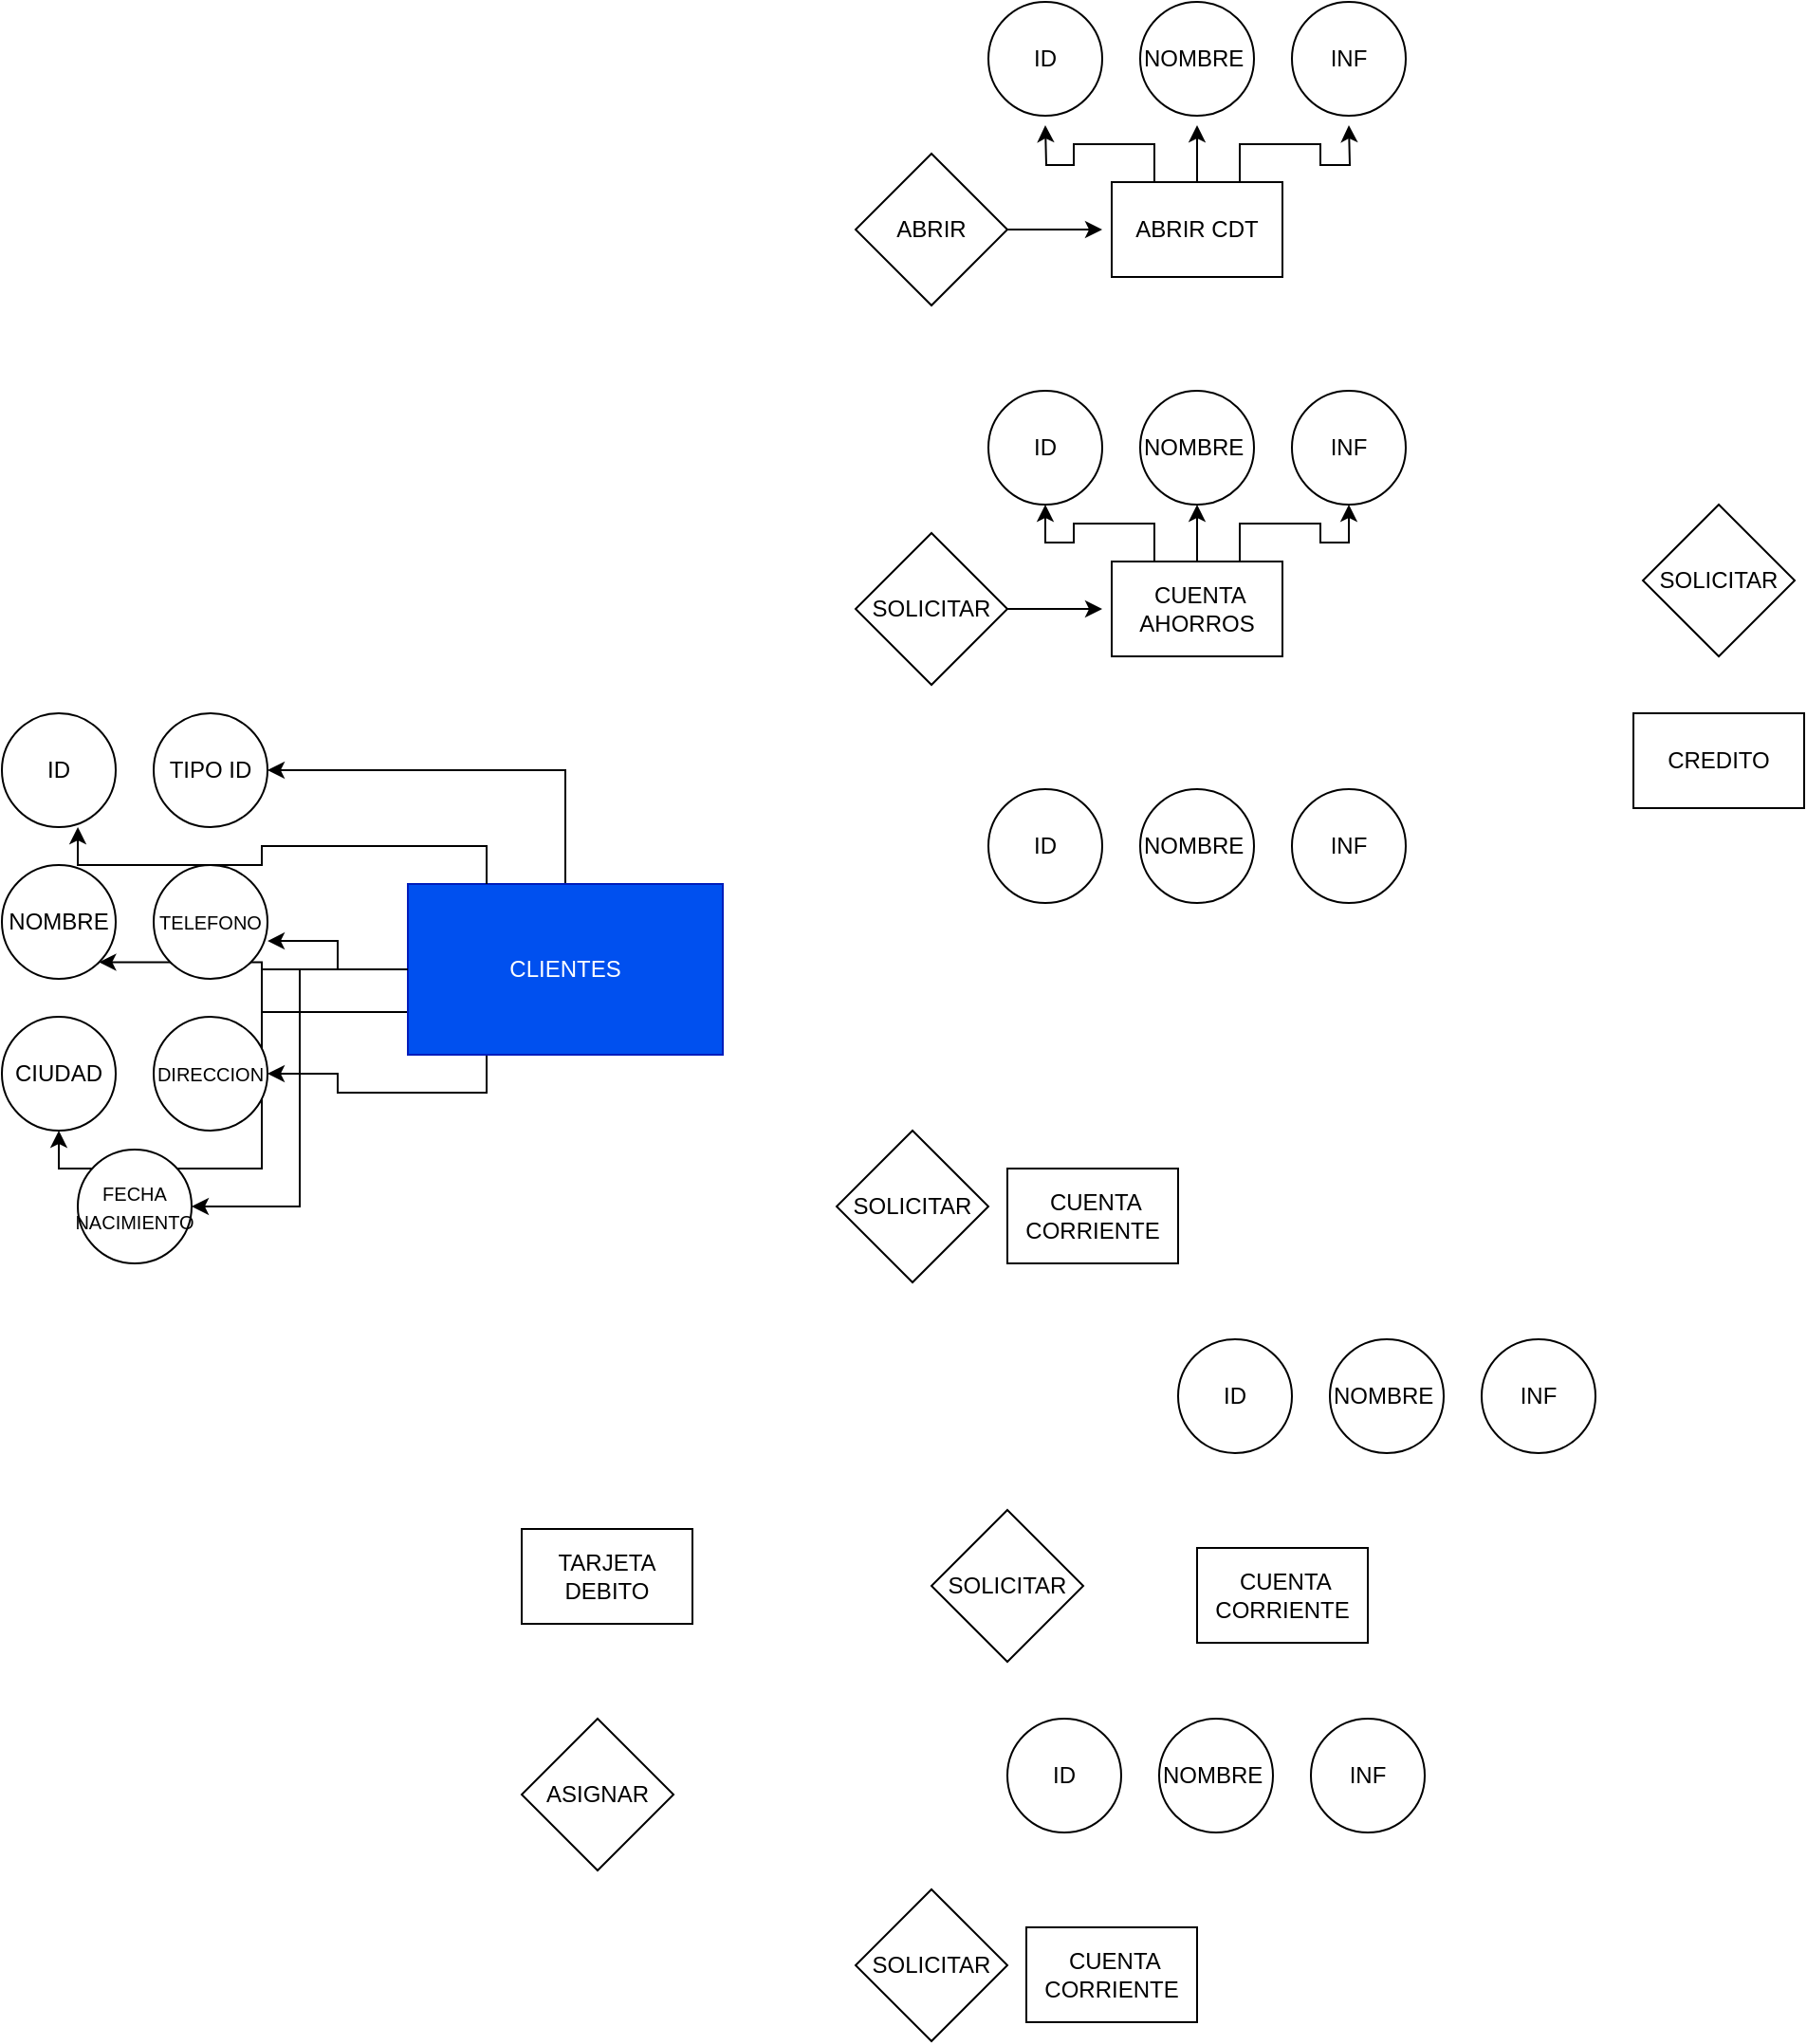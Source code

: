 <mxfile version="27.1.6">
  <diagram name="Página-1" id="VmD-yL4hsFWsiunB92W7">
    <mxGraphModel dx="1426" dy="797" grid="1" gridSize="10" guides="1" tooltips="1" connect="1" arrows="1" fold="1" page="1" pageScale="1" pageWidth="827" pageHeight="1169" math="0" shadow="0">
      <root>
        <mxCell id="0" />
        <mxCell id="1" parent="0" />
        <mxCell id="uigy-FgtRVpShGd_WQau-39" style="edgeStyle=orthogonalEdgeStyle;rounded=0;orthogonalLoop=1;jettySize=auto;html=1;exitX=0.5;exitY=0;exitDx=0;exitDy=0;entryX=1;entryY=0.5;entryDx=0;entryDy=0;" edge="1" parent="1" source="uigy-FgtRVpShGd_WQau-1" target="uigy-FgtRVpShGd_WQau-33">
          <mxGeometry relative="1" as="geometry" />
        </mxCell>
        <mxCell id="uigy-FgtRVpShGd_WQau-42" style="edgeStyle=orthogonalEdgeStyle;rounded=0;orthogonalLoop=1;jettySize=auto;html=1;exitX=0;exitY=0.75;exitDx=0;exitDy=0;entryX=1;entryY=1;entryDx=0;entryDy=0;" edge="1" parent="1" source="uigy-FgtRVpShGd_WQau-1" target="uigy-FgtRVpShGd_WQau-34">
          <mxGeometry relative="1" as="geometry" />
        </mxCell>
        <mxCell id="uigy-FgtRVpShGd_WQau-43" style="edgeStyle=orthogonalEdgeStyle;rounded=0;orthogonalLoop=1;jettySize=auto;html=1;exitX=0.25;exitY=1;exitDx=0;exitDy=0;entryX=1;entryY=0.5;entryDx=0;entryDy=0;" edge="1" parent="1" source="uigy-FgtRVpShGd_WQau-1" target="uigy-FgtRVpShGd_WQau-35">
          <mxGeometry relative="1" as="geometry" />
        </mxCell>
        <mxCell id="uigy-FgtRVpShGd_WQau-45" style="edgeStyle=orthogonalEdgeStyle;rounded=0;orthogonalLoop=1;jettySize=auto;html=1;entryX=1;entryY=0.5;entryDx=0;entryDy=0;" edge="1" parent="1" source="uigy-FgtRVpShGd_WQau-1" target="uigy-FgtRVpShGd_WQau-38">
          <mxGeometry relative="1" as="geometry" />
        </mxCell>
        <mxCell id="uigy-FgtRVpShGd_WQau-46" style="edgeStyle=orthogonalEdgeStyle;rounded=0;orthogonalLoop=1;jettySize=auto;html=1;entryX=0.5;entryY=1;entryDx=0;entryDy=0;" edge="1" parent="1" source="uigy-FgtRVpShGd_WQau-1" target="uigy-FgtRVpShGd_WQau-37">
          <mxGeometry relative="1" as="geometry" />
        </mxCell>
        <mxCell id="uigy-FgtRVpShGd_WQau-1" value="CLIENTES" style="rounded=0;whiteSpace=wrap;html=1;fillColor=#0050ef;fontColor=#ffffff;strokeColor=#001DBC;" vertex="1" parent="1">
          <mxGeometry x="264" y="920" width="166" height="90" as="geometry" />
        </mxCell>
        <mxCell id="uigy-FgtRVpShGd_WQau-4" value="ASIGNAR" style="rhombus;whiteSpace=wrap;html=1;" vertex="1" parent="1">
          <mxGeometry x="324" y="1360" width="80" height="80" as="geometry" />
        </mxCell>
        <mxCell id="uigy-FgtRVpShGd_WQau-10" value="NOMBRE&amp;nbsp;" style="ellipse;whiteSpace=wrap;html=1;" vertex="1" parent="1">
          <mxGeometry x="650" y="455" width="60" height="60" as="geometry" />
        </mxCell>
        <mxCell id="uigy-FgtRVpShGd_WQau-12" value="ID" style="ellipse;whiteSpace=wrap;html=1;" vertex="1" parent="1">
          <mxGeometry x="570" y="455" width="60" height="60" as="geometry" />
        </mxCell>
        <mxCell id="uigy-FgtRVpShGd_WQau-13" value="INF" style="ellipse;whiteSpace=wrap;html=1;" vertex="1" parent="1">
          <mxGeometry x="730" y="455" width="60" height="60" as="geometry" />
        </mxCell>
        <mxCell id="uigy-FgtRVpShGd_WQau-17" value="NOMBRE&amp;nbsp;" style="ellipse;whiteSpace=wrap;html=1;" vertex="1" parent="1">
          <mxGeometry x="650" y="660" width="60" height="60" as="geometry" />
        </mxCell>
        <mxCell id="uigy-FgtRVpShGd_WQau-18" value="ID" style="ellipse;whiteSpace=wrap;html=1;" vertex="1" parent="1">
          <mxGeometry x="570" y="660" width="60" height="60" as="geometry" />
        </mxCell>
        <mxCell id="uigy-FgtRVpShGd_WQau-19" value="INF" style="ellipse;whiteSpace=wrap;html=1;" vertex="1" parent="1">
          <mxGeometry x="730" y="660" width="60" height="60" as="geometry" />
        </mxCell>
        <mxCell id="uigy-FgtRVpShGd_WQau-20" value="&amp;nbsp;CUENTA CORRIENTE" style="rounded=0;whiteSpace=wrap;html=1;" vertex="1" parent="1">
          <mxGeometry x="590" y="1470" width="90" height="50" as="geometry" />
        </mxCell>
        <mxCell id="uigy-FgtRVpShGd_WQau-21" value="NOMBRE&amp;nbsp;" style="ellipse;whiteSpace=wrap;html=1;" vertex="1" parent="1">
          <mxGeometry x="660" y="1360" width="60" height="60" as="geometry" />
        </mxCell>
        <mxCell id="uigy-FgtRVpShGd_WQau-22" value="ID" style="ellipse;whiteSpace=wrap;html=1;" vertex="1" parent="1">
          <mxGeometry x="580" y="1360" width="60" height="60" as="geometry" />
        </mxCell>
        <mxCell id="uigy-FgtRVpShGd_WQau-23" value="INF" style="ellipse;whiteSpace=wrap;html=1;" vertex="1" parent="1">
          <mxGeometry x="740" y="1360" width="60" height="60" as="geometry" />
        </mxCell>
        <mxCell id="uigy-FgtRVpShGd_WQau-24" value="&lt;div&gt;TARJETA DEBITO&lt;/div&gt;" style="rounded=0;whiteSpace=wrap;html=1;" vertex="1" parent="1">
          <mxGeometry x="324" y="1260" width="90" height="50" as="geometry" />
        </mxCell>
        <mxCell id="uigy-FgtRVpShGd_WQau-63" style="edgeStyle=orthogonalEdgeStyle;rounded=0;orthogonalLoop=1;jettySize=auto;html=1;entryX=0.5;entryY=1;entryDx=0;entryDy=0;" edge="1" parent="1" source="uigy-FgtRVpShGd_WQau-25" target="uigy-FgtRVpShGd_WQau-17">
          <mxGeometry relative="1" as="geometry" />
        </mxCell>
        <mxCell id="uigy-FgtRVpShGd_WQau-64" style="edgeStyle=orthogonalEdgeStyle;rounded=0;orthogonalLoop=1;jettySize=auto;html=1;exitX=0.25;exitY=0;exitDx=0;exitDy=0;entryX=0.5;entryY=1;entryDx=0;entryDy=0;" edge="1" parent="1" source="uigy-FgtRVpShGd_WQau-25" target="uigy-FgtRVpShGd_WQau-18">
          <mxGeometry relative="1" as="geometry" />
        </mxCell>
        <mxCell id="uigy-FgtRVpShGd_WQau-65" style="edgeStyle=orthogonalEdgeStyle;rounded=0;orthogonalLoop=1;jettySize=auto;html=1;exitX=0.75;exitY=0;exitDx=0;exitDy=0;entryX=0.5;entryY=1;entryDx=0;entryDy=0;" edge="1" parent="1" source="uigy-FgtRVpShGd_WQau-25" target="uigy-FgtRVpShGd_WQau-19">
          <mxGeometry relative="1" as="geometry" />
        </mxCell>
        <mxCell id="uigy-FgtRVpShGd_WQau-25" value="&amp;nbsp;CUENTA AHORROS" style="rounded=0;whiteSpace=wrap;html=1;" vertex="1" parent="1">
          <mxGeometry x="635" y="750" width="90" height="50" as="geometry" />
        </mxCell>
        <mxCell id="uigy-FgtRVpShGd_WQau-57" style="edgeStyle=orthogonalEdgeStyle;rounded=0;orthogonalLoop=1;jettySize=auto;html=1;" edge="1" parent="1" source="uigy-FgtRVpShGd_WQau-26">
          <mxGeometry relative="1" as="geometry">
            <mxPoint x="680" y="520" as="targetPoint" />
          </mxGeometry>
        </mxCell>
        <mxCell id="uigy-FgtRVpShGd_WQau-59" style="edgeStyle=orthogonalEdgeStyle;rounded=0;orthogonalLoop=1;jettySize=auto;html=1;exitX=0.25;exitY=0;exitDx=0;exitDy=0;" edge="1" parent="1" source="uigy-FgtRVpShGd_WQau-26">
          <mxGeometry relative="1" as="geometry">
            <mxPoint x="600" y="520" as="targetPoint" />
          </mxGeometry>
        </mxCell>
        <mxCell id="uigy-FgtRVpShGd_WQau-60" style="edgeStyle=orthogonalEdgeStyle;rounded=0;orthogonalLoop=1;jettySize=auto;html=1;exitX=0.75;exitY=0;exitDx=0;exitDy=0;" edge="1" parent="1" source="uigy-FgtRVpShGd_WQau-26">
          <mxGeometry relative="1" as="geometry">
            <mxPoint x="760" y="520" as="targetPoint" />
          </mxGeometry>
        </mxCell>
        <mxCell id="uigy-FgtRVpShGd_WQau-26" value="ABRIR CDT" style="rounded=0;whiteSpace=wrap;html=1;" vertex="1" parent="1">
          <mxGeometry x="635" y="550" width="90" height="50" as="geometry" />
        </mxCell>
        <mxCell id="uigy-FgtRVpShGd_WQau-27" value="&lt;span style=&quot;background-color: transparent; color: light-dark(rgb(0, 0, 0), rgb(255, 255, 255));&quot;&gt;CREDITO&lt;/span&gt;" style="rounded=0;whiteSpace=wrap;html=1;" vertex="1" parent="1">
          <mxGeometry x="910" y="830" width="90" height="50" as="geometry" />
        </mxCell>
        <mxCell id="uigy-FgtRVpShGd_WQau-62" style="edgeStyle=orthogonalEdgeStyle;rounded=0;orthogonalLoop=1;jettySize=auto;html=1;" edge="1" parent="1" source="uigy-FgtRVpShGd_WQau-28">
          <mxGeometry relative="1" as="geometry">
            <mxPoint x="630" y="775" as="targetPoint" />
          </mxGeometry>
        </mxCell>
        <mxCell id="uigy-FgtRVpShGd_WQau-28" value="SOLICITAR" style="rhombus;whiteSpace=wrap;html=1;" vertex="1" parent="1">
          <mxGeometry x="500" y="735" width="80" height="80" as="geometry" />
        </mxCell>
        <mxCell id="uigy-FgtRVpShGd_WQau-29" value="SOLICITAR" style="rhombus;whiteSpace=wrap;html=1;" vertex="1" parent="1">
          <mxGeometry x="500" y="1450" width="80" height="80" as="geometry" />
        </mxCell>
        <mxCell id="uigy-FgtRVpShGd_WQau-58" style="edgeStyle=orthogonalEdgeStyle;rounded=0;orthogonalLoop=1;jettySize=auto;html=1;" edge="1" parent="1" source="uigy-FgtRVpShGd_WQau-30">
          <mxGeometry relative="1" as="geometry">
            <mxPoint x="630" y="575" as="targetPoint" />
          </mxGeometry>
        </mxCell>
        <mxCell id="uigy-FgtRVpShGd_WQau-30" value="ABRIR" style="rhombus;whiteSpace=wrap;html=1;" vertex="1" parent="1">
          <mxGeometry x="500" y="535" width="80" height="80" as="geometry" />
        </mxCell>
        <mxCell id="uigy-FgtRVpShGd_WQau-31" value="SOLICITAR" style="rhombus;whiteSpace=wrap;html=1;" vertex="1" parent="1">
          <mxGeometry x="915" y="720" width="80" height="80" as="geometry" />
        </mxCell>
        <mxCell id="uigy-FgtRVpShGd_WQau-32" value="ID" style="ellipse;whiteSpace=wrap;html=1;" vertex="1" parent="1">
          <mxGeometry x="50" y="830" width="60" height="60" as="geometry" />
        </mxCell>
        <mxCell id="uigy-FgtRVpShGd_WQau-33" value="TIPO ID" style="ellipse;whiteSpace=wrap;html=1;" vertex="1" parent="1">
          <mxGeometry x="130" y="830" width="60" height="60" as="geometry" />
        </mxCell>
        <mxCell id="uigy-FgtRVpShGd_WQau-34" value="NOMBRE" style="ellipse;whiteSpace=wrap;html=1;" vertex="1" parent="1">
          <mxGeometry x="50" y="910" width="60" height="60" as="geometry" />
        </mxCell>
        <mxCell id="uigy-FgtRVpShGd_WQau-35" value="&lt;font style=&quot;font-size: 10px;&quot;&gt;DIRECCION&lt;/font&gt;" style="ellipse;whiteSpace=wrap;html=1;" vertex="1" parent="1">
          <mxGeometry x="130" y="990" width="60" height="60" as="geometry" />
        </mxCell>
        <mxCell id="uigy-FgtRVpShGd_WQau-36" value="&lt;font style=&quot;font-size: 10px;&quot;&gt;TELEFONO&lt;/font&gt;" style="ellipse;whiteSpace=wrap;html=1;" vertex="1" parent="1">
          <mxGeometry x="130" y="910" width="60" height="60" as="geometry" />
        </mxCell>
        <mxCell id="uigy-FgtRVpShGd_WQau-37" value="CIUDAD" style="ellipse;whiteSpace=wrap;html=1;" vertex="1" parent="1">
          <mxGeometry x="50" y="990" width="60" height="60" as="geometry" />
        </mxCell>
        <mxCell id="uigy-FgtRVpShGd_WQau-38" value="&lt;font style=&quot;font-size: 10px;&quot;&gt;FECHA NACIMIENTO&lt;/font&gt;" style="ellipse;whiteSpace=wrap;html=1;" vertex="1" parent="1">
          <mxGeometry x="90" y="1060" width="60" height="60" as="geometry" />
        </mxCell>
        <mxCell id="uigy-FgtRVpShGd_WQau-40" style="edgeStyle=orthogonalEdgeStyle;rounded=0;orthogonalLoop=1;jettySize=auto;html=1;exitX=0.25;exitY=0;exitDx=0;exitDy=0;entryX=0.667;entryY=1;entryDx=0;entryDy=0;entryPerimeter=0;" edge="1" parent="1" source="uigy-FgtRVpShGd_WQau-1" target="uigy-FgtRVpShGd_WQau-32">
          <mxGeometry relative="1" as="geometry" />
        </mxCell>
        <mxCell id="uigy-FgtRVpShGd_WQau-41" style="edgeStyle=orthogonalEdgeStyle;rounded=0;orthogonalLoop=1;jettySize=auto;html=1;exitX=0;exitY=0.5;exitDx=0;exitDy=0;entryX=1;entryY=0.667;entryDx=0;entryDy=0;entryPerimeter=0;" edge="1" parent="1" source="uigy-FgtRVpShGd_WQau-1" target="uigy-FgtRVpShGd_WQau-36">
          <mxGeometry relative="1" as="geometry" />
        </mxCell>
        <mxCell id="uigy-FgtRVpShGd_WQau-47" value="&amp;nbsp;CUENTA CORRIENTE" style="rounded=0;whiteSpace=wrap;html=1;" vertex="1" parent="1">
          <mxGeometry x="580" y="1070" width="90" height="50" as="geometry" />
        </mxCell>
        <mxCell id="uigy-FgtRVpShGd_WQau-48" value="NOMBRE&amp;nbsp;" style="ellipse;whiteSpace=wrap;html=1;" vertex="1" parent="1">
          <mxGeometry x="650" y="870" width="60" height="60" as="geometry" />
        </mxCell>
        <mxCell id="uigy-FgtRVpShGd_WQau-49" value="ID" style="ellipse;whiteSpace=wrap;html=1;" vertex="1" parent="1">
          <mxGeometry x="570" y="870" width="60" height="60" as="geometry" />
        </mxCell>
        <mxCell id="uigy-FgtRVpShGd_WQau-50" value="INF" style="ellipse;whiteSpace=wrap;html=1;" vertex="1" parent="1">
          <mxGeometry x="730" y="870" width="60" height="60" as="geometry" />
        </mxCell>
        <mxCell id="uigy-FgtRVpShGd_WQau-51" value="SOLICITAR" style="rhombus;whiteSpace=wrap;html=1;" vertex="1" parent="1">
          <mxGeometry x="490" y="1050" width="80" height="80" as="geometry" />
        </mxCell>
        <mxCell id="uigy-FgtRVpShGd_WQau-52" value="&amp;nbsp;CUENTA CORRIENTE" style="rounded=0;whiteSpace=wrap;html=1;" vertex="1" parent="1">
          <mxGeometry x="680" y="1270" width="90" height="50" as="geometry" />
        </mxCell>
        <mxCell id="uigy-FgtRVpShGd_WQau-53" value="NOMBRE&amp;nbsp;" style="ellipse;whiteSpace=wrap;html=1;" vertex="1" parent="1">
          <mxGeometry x="750" y="1160" width="60" height="60" as="geometry" />
        </mxCell>
        <mxCell id="uigy-FgtRVpShGd_WQau-54" value="ID" style="ellipse;whiteSpace=wrap;html=1;" vertex="1" parent="1">
          <mxGeometry x="670" y="1160" width="60" height="60" as="geometry" />
        </mxCell>
        <mxCell id="uigy-FgtRVpShGd_WQau-55" value="INF" style="ellipse;whiteSpace=wrap;html=1;" vertex="1" parent="1">
          <mxGeometry x="830" y="1160" width="60" height="60" as="geometry" />
        </mxCell>
        <mxCell id="uigy-FgtRVpShGd_WQau-56" value="SOLICITAR" style="rhombus;whiteSpace=wrap;html=1;" vertex="1" parent="1">
          <mxGeometry x="540" y="1250" width="80" height="80" as="geometry" />
        </mxCell>
      </root>
    </mxGraphModel>
  </diagram>
</mxfile>
